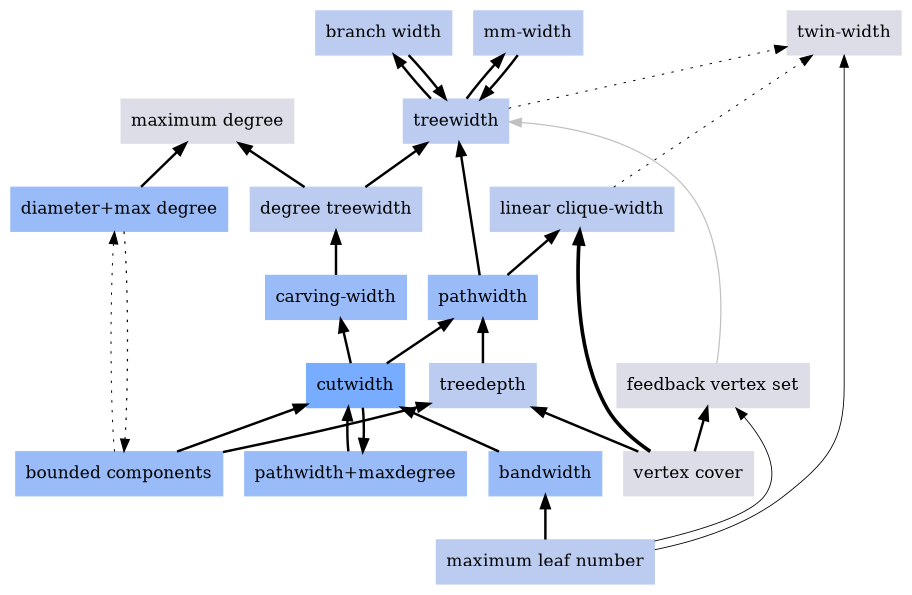 digraph local_TLx1pz {
	node [color=lightblue2 style=filled]
	margin=0.04 size="6,6"
	rankdir = BT
	"n_6BWcgd" [label="pathwidth+maxdegree" URL="/parameters/html/6BWcgd" color="#99bcf8" shape=box]
	"n_TLx1pz" [label="cutwidth" URL="/parameters/html/TLx1pz" color="#78acff" shape=box]
	"n_dS6OgO" [label="carving-width" URL="/parameters/html/dS6OgO" color="#99bcf8" shape=box]
	"n_d7vRYU" [label="mm-width" URL="/parameters/html/d7vRYU" color="#bbccf0" shape=box]
	"n_t7c4mp" [label="bounded components" URL="/parameters/html/t7c4mp" color="#99bcf8" shape=box]
	"n_5Q7fuR" [label="treewidth" URL="/parameters/html/5Q7fuR" color="#bbccf0" shape=box]
	"n_lIcmuR" [label="branch width" URL="/parameters/html/lIcmuR" color="#bbccf0" shape=box]
	"n_4lp9Yj" [label="vertex cover" URL="/parameters/html/4lp9Yj" color="#dddde8" shape=box]
	"n_BN92vX" [label="maximum leaf number" URL="/parameters/html/BN92vX" color="#bbccf0" shape=box]
	"n_fQj3wU" [label="linear clique-width" URL="/parameters/html/fQj3wU" color="#bbccf0" shape=box]
	"n_aP5a38" [label="bandwidth" URL="/parameters/html/aP5a38" color="#99bcf8" shape=box]
	"n_KEP2qM" [label="treedepth" URL="/parameters/html/KEP2qM" color="#bbccf0" shape=box]
	"n_OrH7et" [label="twin-width" URL="/parameters/html/OrH7et" color="#dddde8" shape=box]
	"n_UyQ5yM" [label="maximum degree" URL="/parameters/html/UyQ5yM" color="#dddde8" shape=box]
	"n_ri9Seh" [label="diameter+max degree" URL="/parameters/html/ri9Seh" color="#99bcf8" shape=box]
	"n_VHClqR" [label="pathwidth" URL="/parameters/html/VHClqR" color="#99bcf8" shape=box]
	"n_GNOiyB" [label="feedback vertex set" URL="/parameters/html/GNOiyB" color="#dddde8" shape=box]
	"n_nCWUh3" [label="degree treewidth" URL="/parameters/html/nCWUh3" color="#bbccf0" shape=box]
	"n_BN92vX" -> "n_OrH7et" [label="" decorate=true lblstyle="above, sloped" weight="20" penwidth="0.7"]
	"n_t7c4mp" -> "n_ri9Seh" [label="" decorate=true lblstyle="above, sloped" style="dotted" weight="1" penwidth="0.8"]
	"n_VHClqR" -> "n_fQj3wU" [label="" decorate=true lblstyle="above, sloped" weight="100" penwidth="2.0"]
	"n_5Q7fuR" -> "n_OrH7et" [label="" decorate=true lblstyle="above, sloped" style="dotted" weight="1" penwidth="0.8"]
	"n_5Q7fuR" -> "n_d7vRYU" [label="" decorate=true lblstyle="above, sloped" weight="100" penwidth="2.0"]
	"n_d7vRYU" -> "n_5Q7fuR" [label="" decorate=true lblstyle="above, sloped" weight="100" penwidth="2.0"]
	"n_VHClqR" -> "n_5Q7fuR" [label="" decorate=true lblstyle="above, sloped" weight="100" penwidth="2.0"]
	"n_BN92vX" -> "n_GNOiyB" [label="" decorate=true lblstyle="above, sloped" weight="20" penwidth="0.7"]
	"n_TLx1pz" -> "n_6BWcgd" [label="" decorate=true lblstyle="above, sloped" weight="100" penwidth="2.0"]
	"n_GNOiyB" -> "n_5Q7fuR" [label="" decorate=true lblstyle="above, sloped" color="gray" weight="1"]
	"n_4lp9Yj" -> "n_fQj3wU" [label="" decorate=true lblstyle="above, sloped" weight="100" penwidth="3.0"]
	"n_nCWUh3" -> "n_UyQ5yM" [label="" decorate=true lblstyle="above, sloped" weight="100" penwidth="2.0"]
	"n_TLx1pz" -> "n_dS6OgO" [label="" decorate=true lblstyle="above, sloped" weight="100" penwidth="2.0"]
	"n_KEP2qM" -> "n_VHClqR" [label="" decorate=true lblstyle="above, sloped" weight="100" penwidth="2.0"]
	"n_6BWcgd" -> "n_TLx1pz" [label="" decorate=true lblstyle="above, sloped" weight="100" penwidth="2.0"]
	"n_nCWUh3" -> "n_5Q7fuR" [label="" decorate=true lblstyle="above, sloped" weight="100" penwidth="2.0"]
	"n_ri9Seh" -> "n_UyQ5yM" [label="" decorate=true lblstyle="above, sloped" weight="100" penwidth="2.0"]
	"n_4lp9Yj" -> "n_GNOiyB" [label="" decorate=true lblstyle="above, sloped" weight="100" penwidth="2.0"]
	"n_aP5a38" -> "n_TLx1pz" [label="" decorate=true lblstyle="above, sloped" weight="100" penwidth="2.0"]
	"n_fQj3wU" -> "n_OrH7et" [label="" decorate=true lblstyle="above, sloped" style="dotted" weight="1" penwidth="0.8"]
	"n_4lp9Yj" -> "n_KEP2qM" [label="" decorate=true lblstyle="above, sloped" weight="100" penwidth="2.0"]
	"n_lIcmuR" -> "n_5Q7fuR" [label="" decorate=true lblstyle="above, sloped" weight="100" penwidth="2.0"]
	"n_t7c4mp" -> "n_KEP2qM" [label="" decorate=true lblstyle="above, sloped" weight="100" penwidth="2.0"]
	"n_TLx1pz" -> "n_VHClqR" [label="" decorate=true lblstyle="above, sloped" weight="100" penwidth="2.0"]
	"n_5Q7fuR" -> "n_lIcmuR" [label="" decorate=true lblstyle="above, sloped" weight="100" penwidth="2.0"]
	"n_ri9Seh" -> "n_t7c4mp" [label="" decorate=true lblstyle="above, sloped" style="dotted" weight="1" penwidth="1.0"]
	"n_t7c4mp" -> "n_TLx1pz" [label="" decorate=true lblstyle="above, sloped" weight="100" penwidth="2.0"]
	"n_dS6OgO" -> "n_nCWUh3" [label="" decorate=true lblstyle="above, sloped" weight="100" penwidth="2.0"]
	"n_BN92vX" -> "n_aP5a38" [label="" decorate=true lblstyle="above, sloped" weight="100" penwidth="2.0"]
}
